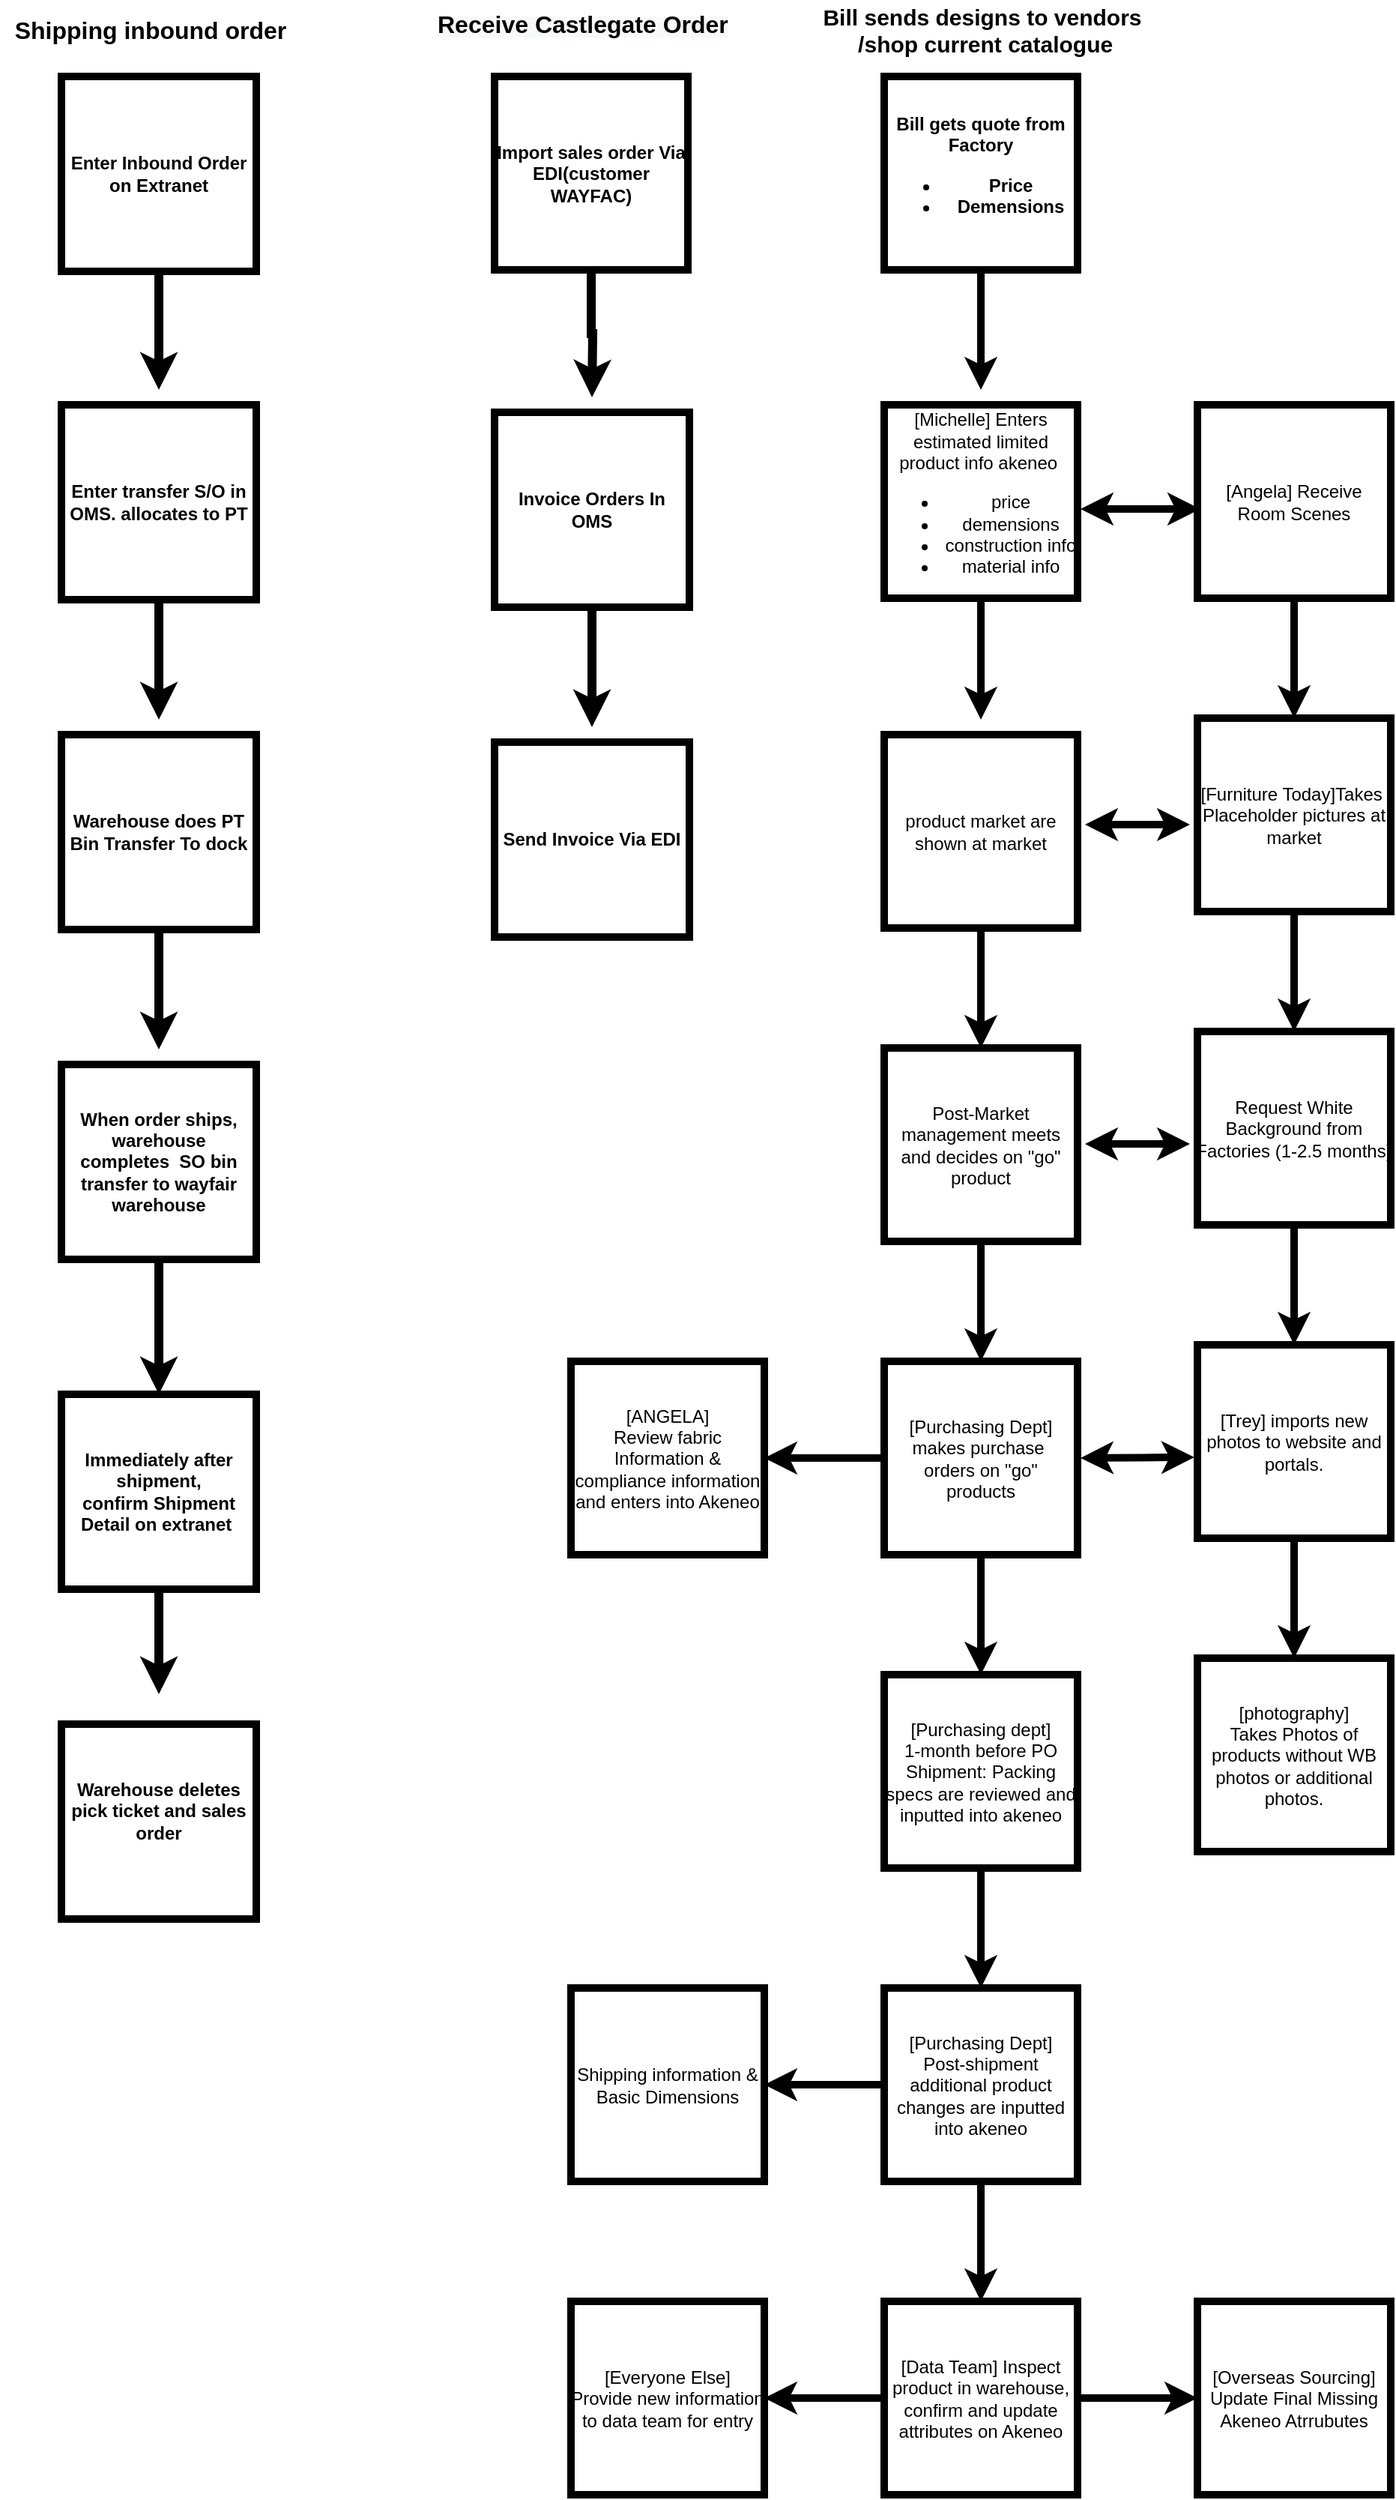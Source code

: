 <mxfile version="14.2.6" type="github">
  <diagram id="KnmE8kf8nDpNnLqIdzle" name="Page-1">
    <mxGraphModel dx="2272" dy="762" grid="1" gridSize="10" guides="1" tooltips="1" connect="1" arrows="1" fold="1" page="1" pageScale="1" pageWidth="850" pageHeight="1100" math="0" shadow="0">
      <root>
        <mxCell id="0" />
        <mxCell id="1" parent="0" />
        <mxCell id="aDcojiKuMaDjLCvDpebs-7" style="edgeStyle=orthogonalEdgeStyle;rounded=0;orthogonalLoop=1;jettySize=auto;html=1;exitX=0.5;exitY=1;exitDx=0;exitDy=0;strokeWidth=6;" parent="1" source="aDcojiKuMaDjLCvDpebs-1" edge="1">
          <mxGeometry relative="1" as="geometry">
            <mxPoint x="-714" y="310" as="targetPoint" />
            <Array as="points">
              <mxPoint x="-714" y="270" />
              <mxPoint x="-714" y="270" />
            </Array>
          </mxGeometry>
        </mxCell>
        <mxCell id="aDcojiKuMaDjLCvDpebs-1" value="&lt;b&gt;Enter Inbound Order on Extranet&lt;/b&gt;" style="whiteSpace=wrap;html=1;aspect=fixed;strokeWidth=5;" parent="1" vertex="1">
          <mxGeometry x="-779" y="101" width="130" height="130" as="geometry" />
        </mxCell>
        <mxCell id="aDcojiKuMaDjLCvDpebs-2" value="&lt;b&gt;&lt;font style=&quot;font-size: 16px&quot;&gt;Shipping inbound order&lt;/font&gt;&lt;/b&gt;" style="text;html=1;align=center;verticalAlign=middle;resizable=0;points=[];autosize=1;" parent="1" vertex="1">
          <mxGeometry x="-820" y="60" width="200" height="20" as="geometry" />
        </mxCell>
        <mxCell id="aDcojiKuMaDjLCvDpebs-8" value="&lt;span style=&quot;text-align: center ; text-indent: 0px ; background-color: rgb(248 , 249 , 250)&quot;&gt;&lt;font&gt;&lt;font face=&quot;helvetica&quot;&gt;&lt;span style=&quot;font-size: 16px&quot;&gt;&lt;b&gt;Receive&lt;/b&gt;&lt;/span&gt;&lt;/font&gt;&lt;b style=&quot;color: rgb(0 , 0 , 0) ; font-family: &amp;#34;helvetica&amp;#34; ; font-size: 16px ; font-style: normal ; letter-spacing: normal ; text-transform: none ; word-spacing: 0px&quot;&gt;&amp;nbsp;&lt;/b&gt;&lt;font face=&quot;helvetica&quot;&gt;&lt;span style=&quot;font-size: 16px&quot;&gt;&lt;b&gt;Castlegate&lt;/b&gt;&lt;/span&gt;&lt;/font&gt;&lt;b style=&quot;color: rgb(0 , 0 , 0) ; font-family: &amp;#34;helvetica&amp;#34; ; font-size: 16px ; font-style: normal ; letter-spacing: normal ; text-transform: none ; word-spacing: 0px&quot;&gt;&amp;nbsp;Order&lt;/b&gt;&lt;/font&gt;&lt;/span&gt;" style="text;whiteSpace=wrap;html=1;" parent="1" vertex="1">
          <mxGeometry x="-530.5" y="50" width="210" height="30" as="geometry" />
        </mxCell>
        <mxCell id="aDcojiKuMaDjLCvDpebs-10" style="edgeStyle=orthogonalEdgeStyle;rounded=0;orthogonalLoop=1;jettySize=auto;html=1;exitX=0.5;exitY=1;exitDx=0;exitDy=0;strokeWidth=6;" parent="1" source="aDcojiKuMaDjLCvDpebs-9" edge="1">
          <mxGeometry relative="1" as="geometry">
            <mxPoint x="-425" y="315" as="targetPoint" />
          </mxGeometry>
        </mxCell>
        <mxCell id="aDcojiKuMaDjLCvDpebs-9" value="&lt;b&gt;Import sales order Via EDI(customer WAYFAC)&lt;/b&gt;" style="whiteSpace=wrap;html=1;aspect=fixed;strokeWidth=5;align=center;" parent="1" vertex="1">
          <mxGeometry x="-490" y="101" width="129" height="129" as="geometry" />
        </mxCell>
        <mxCell id="aDcojiKuMaDjLCvDpebs-16" style="edgeStyle=orthogonalEdgeStyle;rounded=0;orthogonalLoop=1;jettySize=auto;html=1;exitX=0.5;exitY=1;exitDx=0;exitDy=0;strokeWidth=6;" parent="1" source="aDcojiKuMaDjLCvDpebs-11" edge="1">
          <mxGeometry relative="1" as="geometry">
            <mxPoint x="-425" y="535" as="targetPoint" />
          </mxGeometry>
        </mxCell>
        <mxCell id="aDcojiKuMaDjLCvDpebs-11" value="&lt;b&gt;Invoice Orders In OMS&lt;/b&gt;" style="whiteSpace=wrap;html=1;aspect=fixed;strokeWidth=5;" parent="1" vertex="1">
          <mxGeometry x="-490" y="325" width="130" height="130" as="geometry" />
        </mxCell>
        <mxCell id="aDcojiKuMaDjLCvDpebs-15" style="edgeStyle=orthogonalEdgeStyle;rounded=0;orthogonalLoop=1;jettySize=auto;html=1;exitX=0.5;exitY=1;exitDx=0;exitDy=0;strokeWidth=6;" parent="1" source="aDcojiKuMaDjLCvDpebs-14" edge="1">
          <mxGeometry relative="1" as="geometry">
            <mxPoint x="-714" y="530" as="targetPoint" />
          </mxGeometry>
        </mxCell>
        <mxCell id="aDcojiKuMaDjLCvDpebs-14" value="&lt;b&gt;Enter transfer S/O in OMS. allocates to PT&lt;/b&gt;" style="whiteSpace=wrap;html=1;aspect=fixed;strokeWidth=5;" parent="1" vertex="1">
          <mxGeometry x="-779" y="320" width="130" height="130" as="geometry" />
        </mxCell>
        <mxCell id="aDcojiKuMaDjLCvDpebs-20" style="edgeStyle=orthogonalEdgeStyle;rounded=0;orthogonalLoop=1;jettySize=auto;html=1;strokeWidth=6;" parent="1" source="aDcojiKuMaDjLCvDpebs-18" edge="1">
          <mxGeometry relative="1" as="geometry">
            <mxPoint x="-714" y="750" as="targetPoint" />
          </mxGeometry>
        </mxCell>
        <mxCell id="aDcojiKuMaDjLCvDpebs-18" value="&lt;b&gt;Warehouse does PT Bin Transfer To dock&lt;/b&gt;" style="whiteSpace=wrap;html=1;aspect=fixed;strokeWidth=5;" parent="1" vertex="1">
          <mxGeometry x="-779" y="540" width="130" height="130" as="geometry" />
        </mxCell>
        <mxCell id="aDcojiKuMaDjLCvDpebs-19" value="&lt;b&gt;Send Invoice Via EDI&lt;/b&gt;" style="whiteSpace=wrap;html=1;aspect=fixed;strokeWidth=5;" parent="1" vertex="1">
          <mxGeometry x="-490" y="545" width="130" height="130" as="geometry" />
        </mxCell>
        <mxCell id="aDcojiKuMaDjLCvDpebs-22" style="edgeStyle=orthogonalEdgeStyle;rounded=0;orthogonalLoop=1;jettySize=auto;html=1;exitX=0.5;exitY=1;exitDx=0;exitDy=0;strokeWidth=6;" parent="1" source="aDcojiKuMaDjLCvDpebs-21" edge="1">
          <mxGeometry relative="1" as="geometry">
            <mxPoint x="-714" y="980" as="targetPoint" />
          </mxGeometry>
        </mxCell>
        <mxCell id="aDcojiKuMaDjLCvDpebs-21" value="&lt;b&gt;When order ships, warehouse completes&amp;nbsp; SO bin transfer to wayfair warehouse&lt;/b&gt;" style="whiteSpace=wrap;html=1;aspect=fixed;strokeWidth=5;" parent="1" vertex="1">
          <mxGeometry x="-779" y="760" width="130" height="130" as="geometry" />
        </mxCell>
        <mxCell id="aDcojiKuMaDjLCvDpebs-24" style="edgeStyle=orthogonalEdgeStyle;rounded=0;orthogonalLoop=1;jettySize=auto;html=1;strokeWidth=6;" parent="1" source="aDcojiKuMaDjLCvDpebs-23" edge="1">
          <mxGeometry relative="1" as="geometry">
            <mxPoint x="-714" y="1180" as="targetPoint" />
          </mxGeometry>
        </mxCell>
        <mxCell id="aDcojiKuMaDjLCvDpebs-23" value="&lt;b&gt;Immediately&amp;nbsp;after shipment, confirm&amp;nbsp;Shipment Detail on extranet&amp;nbsp;&lt;/b&gt;" style="whiteSpace=wrap;html=1;aspect=fixed;strokeWidth=5;" parent="1" vertex="1">
          <mxGeometry x="-779" y="980" width="130" height="130" as="geometry" />
        </mxCell>
        <mxCell id="aDcojiKuMaDjLCvDpebs-25" value="&lt;b&gt;Warehouse deletes pick ticket and sales order&lt;br&gt;&lt;br&gt;&lt;/b&gt;" style="whiteSpace=wrap;html=1;aspect=fixed;strokeWidth=5;" parent="1" vertex="1">
          <mxGeometry x="-779" y="1200" width="130" height="130" as="geometry" />
        </mxCell>
        <mxCell id="Dt1l3G_wmzlXQUFooPSz-5" style="edgeStyle=orthogonalEdgeStyle;rounded=0;orthogonalLoop=1;jettySize=auto;html=1;jumpSize=6;strokeWidth=5;" edge="1" parent="1" source="Dt1l3G_wmzlXQUFooPSz-1">
          <mxGeometry relative="1" as="geometry">
            <mxPoint x="-165.5" y="310" as="targetPoint" />
          </mxGeometry>
        </mxCell>
        <mxCell id="Dt1l3G_wmzlXQUFooPSz-1" value="&lt;b&gt;Bill gets quote from Factory&lt;br&gt;&lt;ul&gt;&lt;li&gt;&lt;b&gt;Price&lt;/b&gt;&lt;/li&gt;&lt;li&gt;&lt;b&gt;Demensions&lt;/b&gt;&lt;/li&gt;&lt;/ul&gt;&lt;/b&gt;" style="whiteSpace=wrap;html=1;aspect=fixed;strokeWidth=5;align=center;spacing=1;" vertex="1" parent="1">
          <mxGeometry x="-230" y="101" width="129" height="129" as="geometry" />
        </mxCell>
        <mxCell id="Dt1l3G_wmzlXQUFooPSz-2" value="&lt;b style=&quot;font-size: 15px&quot;&gt;Bill sends designs to vendors&lt;br&gt;&amp;nbsp;/shop&amp;nbsp;current catalogue&lt;/b&gt;" style="text;html=1;align=center;verticalAlign=middle;resizable=0;points=[];autosize=1;" vertex="1" parent="1">
          <mxGeometry x="-280.5" y="50" width="230" height="40" as="geometry" />
        </mxCell>
        <mxCell id="Dt1l3G_wmzlXQUFooPSz-7" style="edgeStyle=orthogonalEdgeStyle;rounded=0;jumpSize=6;orthogonalLoop=1;jettySize=auto;html=1;strokeWidth=5;" edge="1" parent="1" source="Dt1l3G_wmzlXQUFooPSz-6">
          <mxGeometry relative="1" as="geometry">
            <mxPoint x="-165.5" y="530" as="targetPoint" />
          </mxGeometry>
        </mxCell>
        <mxCell id="Dt1l3G_wmzlXQUFooPSz-6" value="[Michelle] Enters estimated limited product info akeneo&amp;nbsp;&lt;br&gt;&lt;ul&gt;&lt;li&gt;price&lt;/li&gt;&lt;li&gt;demensions&lt;/li&gt;&lt;li&gt;construction info&lt;/li&gt;&lt;li&gt;material info&lt;/li&gt;&lt;/ul&gt;" style="html=1;aspect=fixed;strokeWidth=5;align=center;labelPosition=center;verticalLabelPosition=middle;verticalAlign=middle;whiteSpace=wrap;spacing=0;" vertex="1" parent="1">
          <mxGeometry x="-230" y="320" width="129" height="129" as="geometry" />
        </mxCell>
        <mxCell id="Dt1l3G_wmzlXQUFooPSz-10" value="" style="edgeStyle=orthogonalEdgeStyle;rounded=0;jumpSize=6;orthogonalLoop=1;jettySize=auto;html=1;strokeWidth=5;" edge="1" parent="1" source="Dt1l3G_wmzlXQUFooPSz-8" target="Dt1l3G_wmzlXQUFooPSz-9">
          <mxGeometry relative="1" as="geometry" />
        </mxCell>
        <mxCell id="Dt1l3G_wmzlXQUFooPSz-8" value="product market are shown at market" style="whiteSpace=wrap;html=1;aspect=fixed;strokeWidth=5;align=center;spacing=1;" vertex="1" parent="1">
          <mxGeometry x="-230" y="540" width="129" height="129" as="geometry" />
        </mxCell>
        <mxCell id="Dt1l3G_wmzlXQUFooPSz-12" value="" style="edgeStyle=orthogonalEdgeStyle;rounded=0;jumpSize=6;orthogonalLoop=1;jettySize=auto;html=1;strokeWidth=5;" edge="1" parent="1" source="Dt1l3G_wmzlXQUFooPSz-9" target="Dt1l3G_wmzlXQUFooPSz-11">
          <mxGeometry relative="1" as="geometry" />
        </mxCell>
        <mxCell id="Dt1l3G_wmzlXQUFooPSz-9" value="Post-Market management meets and decides on &quot;go&quot; product" style="whiteSpace=wrap;html=1;aspect=fixed;strokeWidth=5;align=center;spacing=1;" vertex="1" parent="1">
          <mxGeometry x="-230" y="749" width="129" height="129" as="geometry" />
        </mxCell>
        <mxCell id="Dt1l3G_wmzlXQUFooPSz-14" value="" style="edgeStyle=orthogonalEdgeStyle;rounded=0;jumpSize=6;orthogonalLoop=1;jettySize=auto;html=1;strokeWidth=5;" edge="1" parent="1" source="Dt1l3G_wmzlXQUFooPSz-11" target="Dt1l3G_wmzlXQUFooPSz-13">
          <mxGeometry relative="1" as="geometry" />
        </mxCell>
        <mxCell id="Dt1l3G_wmzlXQUFooPSz-18" value="" style="edgeStyle=orthogonalEdgeStyle;rounded=0;jumpSize=6;orthogonalLoop=1;jettySize=auto;html=1;strokeWidth=5;" edge="1" parent="1" source="Dt1l3G_wmzlXQUFooPSz-11" target="Dt1l3G_wmzlXQUFooPSz-17">
          <mxGeometry relative="1" as="geometry" />
        </mxCell>
        <mxCell id="Dt1l3G_wmzlXQUFooPSz-11" value="[Purchasing Dept]&lt;br&gt;makes purchase&amp;nbsp;&lt;br&gt;orders on &quot;go&quot;&lt;br&gt;products" style="whiteSpace=wrap;html=1;aspect=fixed;strokeWidth=5;align=center;spacing=1;" vertex="1" parent="1">
          <mxGeometry x="-230" y="958" width="129" height="129" as="geometry" />
        </mxCell>
        <mxCell id="Dt1l3G_wmzlXQUFooPSz-29" value="" style="edgeStyle=orthogonalEdgeStyle;rounded=0;jumpSize=6;orthogonalLoop=1;jettySize=auto;html=1;strokeWidth=5;" edge="1" parent="1" source="Dt1l3G_wmzlXQUFooPSz-13" target="Dt1l3G_wmzlXQUFooPSz-28">
          <mxGeometry relative="1" as="geometry" />
        </mxCell>
        <mxCell id="Dt1l3G_wmzlXQUFooPSz-13" value="[Purchasing dept]&lt;br&gt;1-month before PO&lt;br&gt;Shipment: Packing specs are reviewed and inputted into akeneo" style="whiteSpace=wrap;html=1;aspect=fixed;strokeWidth=5;align=center;spacing=1;" vertex="1" parent="1">
          <mxGeometry x="-230" y="1167" width="129" height="129" as="geometry" />
        </mxCell>
        <mxCell id="Dt1l3G_wmzlXQUFooPSz-17" value="[ANGELA]&lt;br&gt;Review fabric Information &amp;amp; compliance information and enters into Akeneo" style="whiteSpace=wrap;html=1;aspect=fixed;strokeWidth=5;align=center;spacing=1;" vertex="1" parent="1">
          <mxGeometry x="-439" y="958" width="129" height="129" as="geometry" />
        </mxCell>
        <mxCell id="Dt1l3G_wmzlXQUFooPSz-23" value="" style="edgeStyle=orthogonalEdgeStyle;rounded=0;jumpSize=6;orthogonalLoop=1;jettySize=auto;html=1;strokeWidth=5;" edge="1" parent="1" source="Dt1l3G_wmzlXQUFooPSz-20" target="Dt1l3G_wmzlXQUFooPSz-22">
          <mxGeometry relative="1" as="geometry" />
        </mxCell>
        <mxCell id="Dt1l3G_wmzlXQUFooPSz-20" value="[Angela] Receive&lt;br&gt;Room Scenes" style="html=1;aspect=fixed;strokeWidth=5;align=center;labelPosition=center;verticalLabelPosition=middle;verticalAlign=middle;whiteSpace=wrap;spacing=0;" vertex="1" parent="1">
          <mxGeometry x="-21" y="320" width="129" height="129" as="geometry" />
        </mxCell>
        <mxCell id="Dt1l3G_wmzlXQUFooPSz-25" value="" style="edgeStyle=orthogonalEdgeStyle;rounded=0;jumpSize=6;orthogonalLoop=1;jettySize=auto;html=1;strokeWidth=5;" edge="1" parent="1" source="Dt1l3G_wmzlXQUFooPSz-22" target="Dt1l3G_wmzlXQUFooPSz-24">
          <mxGeometry relative="1" as="geometry" />
        </mxCell>
        <mxCell id="Dt1l3G_wmzlXQUFooPSz-22" value="[Furniture Today]Takes&amp;nbsp;&lt;br&gt;Placeholder pictures at market" style="html=1;aspect=fixed;strokeWidth=5;align=center;labelPosition=center;verticalLabelPosition=middle;verticalAlign=middle;whiteSpace=wrap;spacing=0;" vertex="1" parent="1">
          <mxGeometry x="-21" y="529" width="129" height="129" as="geometry" />
        </mxCell>
        <mxCell id="Dt1l3G_wmzlXQUFooPSz-27" value="" style="edgeStyle=orthogonalEdgeStyle;rounded=0;jumpSize=6;orthogonalLoop=1;jettySize=auto;html=1;strokeWidth=5;" edge="1" parent="1" source="Dt1l3G_wmzlXQUFooPSz-24" target="Dt1l3G_wmzlXQUFooPSz-26">
          <mxGeometry relative="1" as="geometry" />
        </mxCell>
        <mxCell id="Dt1l3G_wmzlXQUFooPSz-24" value="Request White Background from Factories (1-2.5 months)" style="html=1;aspect=fixed;strokeWidth=5;align=center;labelPosition=center;verticalLabelPosition=middle;verticalAlign=middle;whiteSpace=wrap;spacing=0;" vertex="1" parent="1">
          <mxGeometry x="-21" y="738" width="129" height="129" as="geometry" />
        </mxCell>
        <mxCell id="Dt1l3G_wmzlXQUFooPSz-39" value="" style="edgeStyle=orthogonalEdgeStyle;rounded=0;jumpSize=6;orthogonalLoop=1;jettySize=auto;html=1;strokeWidth=5;" edge="1" parent="1" source="Dt1l3G_wmzlXQUFooPSz-26" target="Dt1l3G_wmzlXQUFooPSz-38">
          <mxGeometry relative="1" as="geometry" />
        </mxCell>
        <mxCell id="Dt1l3G_wmzlXQUFooPSz-26" value="[Trey] imports new photos to website and portals." style="html=1;aspect=fixed;strokeWidth=5;align=center;labelPosition=center;verticalLabelPosition=middle;verticalAlign=middle;whiteSpace=wrap;spacing=0;" vertex="1" parent="1">
          <mxGeometry x="-21" y="947" width="129" height="129" as="geometry" />
        </mxCell>
        <mxCell id="Dt1l3G_wmzlXQUFooPSz-31" value="" style="edgeStyle=orthogonalEdgeStyle;rounded=0;jumpSize=6;orthogonalLoop=1;jettySize=auto;html=1;strokeWidth=5;" edge="1" parent="1" source="Dt1l3G_wmzlXQUFooPSz-28" target="Dt1l3G_wmzlXQUFooPSz-30">
          <mxGeometry relative="1" as="geometry" />
        </mxCell>
        <mxCell id="Dt1l3G_wmzlXQUFooPSz-46" value="" style="edgeStyle=orthogonalEdgeStyle;rounded=0;jumpSize=6;orthogonalLoop=1;jettySize=auto;html=1;strokeWidth=5;" edge="1" parent="1" source="Dt1l3G_wmzlXQUFooPSz-28" target="Dt1l3G_wmzlXQUFooPSz-45">
          <mxGeometry relative="1" as="geometry" />
        </mxCell>
        <mxCell id="Dt1l3G_wmzlXQUFooPSz-28" value="[Purchasing Dept]&lt;br&gt;Post-shipment additional product changes are inputted into akeneo" style="whiteSpace=wrap;html=1;aspect=fixed;strokeWidth=5;align=center;spacing=1;" vertex="1" parent="1">
          <mxGeometry x="-230" y="1376" width="129" height="129" as="geometry" />
        </mxCell>
        <mxCell id="Dt1l3G_wmzlXQUFooPSz-42" value="" style="edgeStyle=orthogonalEdgeStyle;rounded=0;jumpSize=6;orthogonalLoop=1;jettySize=auto;html=1;strokeWidth=5;" edge="1" parent="1" source="Dt1l3G_wmzlXQUFooPSz-30" target="Dt1l3G_wmzlXQUFooPSz-41">
          <mxGeometry relative="1" as="geometry" />
        </mxCell>
        <mxCell id="Dt1l3G_wmzlXQUFooPSz-44" value="" style="edgeStyle=orthogonalEdgeStyle;rounded=0;jumpSize=6;orthogonalLoop=1;jettySize=auto;html=1;strokeWidth=5;" edge="1" parent="1" source="Dt1l3G_wmzlXQUFooPSz-30" target="Dt1l3G_wmzlXQUFooPSz-43">
          <mxGeometry relative="1" as="geometry" />
        </mxCell>
        <mxCell id="Dt1l3G_wmzlXQUFooPSz-30" value="[Data Team] Inspect product in warehouse, confirm and update attributes on Akeneo" style="whiteSpace=wrap;html=1;aspect=fixed;strokeWidth=5;align=center;spacing=1;" vertex="1" parent="1">
          <mxGeometry x="-230" y="1585" width="129" height="129" as="geometry" />
        </mxCell>
        <mxCell id="Dt1l3G_wmzlXQUFooPSz-38" value="[photography]&lt;br&gt;Takes Photos of products without WB photos or additional photos." style="html=1;aspect=fixed;strokeWidth=5;align=center;labelPosition=center;verticalLabelPosition=middle;verticalAlign=middle;whiteSpace=wrap;spacing=0;" vertex="1" parent="1">
          <mxGeometry x="-21" y="1156" width="129" height="129" as="geometry" />
        </mxCell>
        <mxCell id="Dt1l3G_wmzlXQUFooPSz-41" value="[Everyone Else]&lt;br&gt;Provide new information to data team for entry" style="whiteSpace=wrap;html=1;aspect=fixed;strokeWidth=5;align=center;spacing=1;" vertex="1" parent="1">
          <mxGeometry x="-439" y="1585" width="129" height="129" as="geometry" />
        </mxCell>
        <mxCell id="Dt1l3G_wmzlXQUFooPSz-43" value="[Overseas Sourcing]&lt;br&gt;Update Final Missing Akeneo Atrrubutes" style="whiteSpace=wrap;html=1;aspect=fixed;strokeWidth=5;align=center;spacing=1;" vertex="1" parent="1">
          <mxGeometry x="-21" y="1585" width="129" height="129" as="geometry" />
        </mxCell>
        <mxCell id="Dt1l3G_wmzlXQUFooPSz-45" value="Shipping information &amp;amp; Basic Dimensions" style="whiteSpace=wrap;html=1;aspect=fixed;strokeWidth=5;align=center;spacing=1;" vertex="1" parent="1">
          <mxGeometry x="-439" y="1376" width="129" height="129" as="geometry" />
        </mxCell>
        <mxCell id="Dt1l3G_wmzlXQUFooPSz-49" value="" style="endArrow=classic;startArrow=classic;html=1;strokeWidth=5;exitX=1;exitY=0.5;exitDx=0;exitDy=0;entryX=-0.016;entryY=0.581;entryDx=0;entryDy=0;entryPerimeter=0;" edge="1" parent="1" target="Dt1l3G_wmzlXQUFooPSz-26">
          <mxGeometry width="50" height="50" relative="1" as="geometry">
            <mxPoint x="-99" y="1022.5" as="sourcePoint" />
            <mxPoint x="-30" y="1022" as="targetPoint" />
          </mxGeometry>
        </mxCell>
        <mxCell id="Dt1l3G_wmzlXQUFooPSz-50" value="" style="endArrow=classic;startArrow=classic;html=1;strokeWidth=5;" edge="1" parent="1">
          <mxGeometry width="50" height="50" relative="1" as="geometry">
            <mxPoint x="-96" y="813" as="sourcePoint" />
            <mxPoint x="-26" y="813" as="targetPoint" />
          </mxGeometry>
        </mxCell>
        <mxCell id="Dt1l3G_wmzlXQUFooPSz-51" value="" style="endArrow=classic;startArrow=classic;html=1;strokeWidth=5;" edge="1" parent="1">
          <mxGeometry width="50" height="50" relative="1" as="geometry">
            <mxPoint x="-96" y="600" as="sourcePoint" />
            <mxPoint x="-26" y="600" as="targetPoint" />
          </mxGeometry>
        </mxCell>
        <mxCell id="Dt1l3G_wmzlXQUFooPSz-52" value="" style="endArrow=classic;startArrow=classic;html=1;strokeWidth=5;entryX=0.085;entryY=0.539;entryDx=0;entryDy=0;entryPerimeter=0;" edge="1" parent="1">
          <mxGeometry width="50" height="50" relative="1" as="geometry">
            <mxPoint x="-99" y="389.5" as="sourcePoint" />
            <mxPoint x="-19.035" y="389.531" as="targetPoint" />
          </mxGeometry>
        </mxCell>
      </root>
    </mxGraphModel>
  </diagram>
</mxfile>
